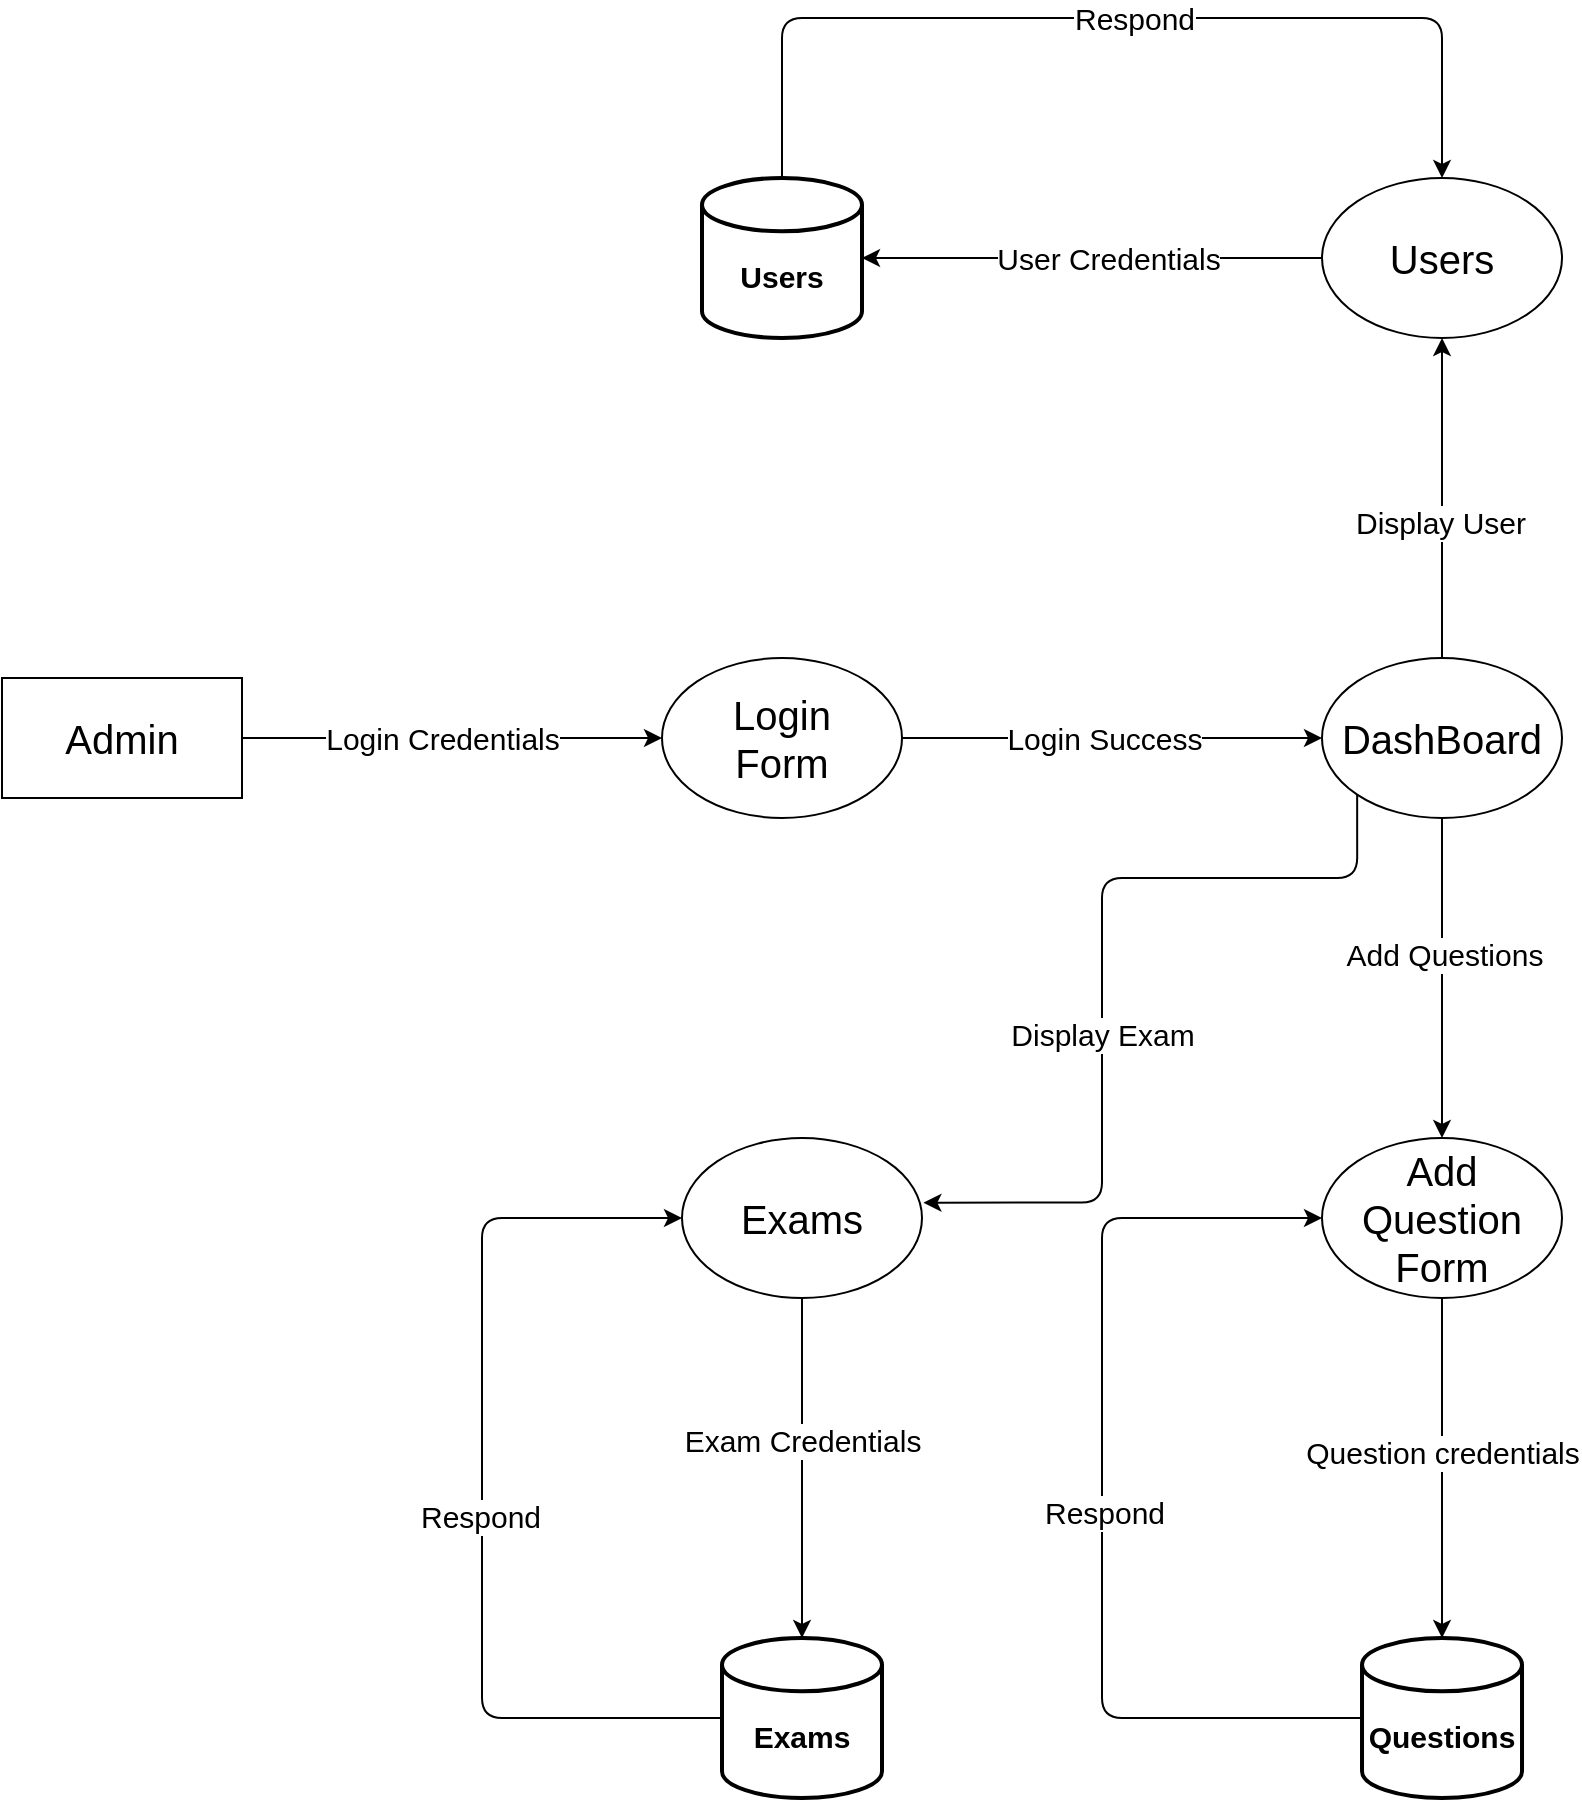 <mxfile version="24.5.3" type="device">
  <diagram name="Page-1" id="1IhoYlFtL5erMES3WMj8">
    <mxGraphModel dx="1600" dy="2053" grid="1" gridSize="10" guides="1" tooltips="1" connect="1" arrows="1" fold="1" page="1" pageScale="1" pageWidth="850" pageHeight="1100" background="none" math="0" shadow="0">
      <root>
        <mxCell id="0" />
        <mxCell id="1" parent="0" />
        <mxCell id="WGDnAh9ubJ5xFY3CZQTw-1" value="&lt;font style=&quot;font-size: 20px;&quot;&gt;Admin&lt;/font&gt;" style="rounded=0;whiteSpace=wrap;html=1;" parent="1" vertex="1">
          <mxGeometry x="230" y="250" width="120" height="60" as="geometry" />
        </mxCell>
        <mxCell id="WGDnAh9ubJ5xFY3CZQTw-8" value="&lt;font style=&quot;font-size: 20px;&quot;&gt;Login&lt;br&gt;Form&lt;/font&gt;" style="ellipse;whiteSpace=wrap;html=1;" parent="1" vertex="1">
          <mxGeometry x="560" y="240" width="120" height="80" as="geometry" />
        </mxCell>
        <mxCell id="WGDnAh9ubJ5xFY3CZQTw-11" value="" style="endArrow=classic;html=1;rounded=0;exitX=1;exitY=0.5;exitDx=0;exitDy=0;entryX=0;entryY=0.5;entryDx=0;entryDy=0;" parent="1" source="WGDnAh9ubJ5xFY3CZQTw-1" target="WGDnAh9ubJ5xFY3CZQTw-8" edge="1">
          <mxGeometry width="50" height="50" relative="1" as="geometry">
            <mxPoint x="620.0" y="280" as="sourcePoint" />
            <mxPoint x="620" y="240" as="targetPoint" />
          </mxGeometry>
        </mxCell>
        <mxCell id="WGDnAh9ubJ5xFY3CZQTw-12" value="&lt;font style=&quot;font-size: 15px;&quot;&gt;Login Credentials&lt;/font&gt;" style="edgeLabel;html=1;align=center;verticalAlign=middle;resizable=0;points=[];" parent="WGDnAh9ubJ5xFY3CZQTw-11" vertex="1" connectable="0">
          <mxGeometry x="-0.109" y="-1" relative="1" as="geometry">
            <mxPoint x="6" y="-1" as="offset" />
          </mxGeometry>
        </mxCell>
        <mxCell id="WGDnAh9ubJ5xFY3CZQTw-13" value="" style="endArrow=classic;html=1;rounded=0;exitX=1;exitY=0.5;exitDx=0;exitDy=0;entryX=0;entryY=0.5;entryDx=0;entryDy=0;" parent="1" source="WGDnAh9ubJ5xFY3CZQTw-8" target="WGDnAh9ubJ5xFY3CZQTw-15" edge="1">
          <mxGeometry width="50" height="50" relative="1" as="geometry">
            <mxPoint x="610" y="320" as="sourcePoint" />
            <mxPoint x="910" y="430" as="targetPoint" />
          </mxGeometry>
        </mxCell>
        <mxCell id="WGDnAh9ubJ5xFY3CZQTw-14" value="&lt;font style=&quot;font-size: 15px;&quot;&gt;Login Success&lt;/font&gt;" style="edgeLabel;html=1;align=center;verticalAlign=middle;resizable=0;points=[];" parent="WGDnAh9ubJ5xFY3CZQTw-13" vertex="1" connectable="0">
          <mxGeometry x="-0.088" y="2" relative="1" as="geometry">
            <mxPoint x="5" y="2" as="offset" />
          </mxGeometry>
        </mxCell>
        <mxCell id="WGDnAh9ubJ5xFY3CZQTw-15" value="&lt;font style=&quot;font-size: 20px;&quot;&gt;DashBoard&lt;/font&gt;" style="ellipse;whiteSpace=wrap;html=1;" parent="1" vertex="1">
          <mxGeometry x="890" y="240" width="120" height="80" as="geometry" />
        </mxCell>
        <mxCell id="WGDnAh9ubJ5xFY3CZQTw-29" value="" style="endArrow=classic;html=1;rounded=0;exitX=0.5;exitY=1;exitDx=0;exitDy=0;entryX=0.5;entryY=0;entryDx=0;entryDy=0;" parent="1" source="WGDnAh9ubJ5xFY3CZQTw-15" target="WGDnAh9ubJ5xFY3CZQTw-31" edge="1">
          <mxGeometry width="50" height="50" relative="1" as="geometry">
            <mxPoint x="650" y="400" as="sourcePoint" />
            <mxPoint x="950" y="480" as="targetPoint" />
          </mxGeometry>
        </mxCell>
        <mxCell id="WGDnAh9ubJ5xFY3CZQTw-30" value="&lt;font style=&quot;font-size: 15px;&quot;&gt;Add Questions&lt;/font&gt;" style="edgeLabel;html=1;align=center;verticalAlign=middle;resizable=0;points=[];" parent="WGDnAh9ubJ5xFY3CZQTw-29" vertex="1" connectable="0">
          <mxGeometry x="-0.151" y="1" relative="1" as="geometry">
            <mxPoint as="offset" />
          </mxGeometry>
        </mxCell>
        <mxCell id="WGDnAh9ubJ5xFY3CZQTw-31" value="&lt;font style=&quot;font-size: 20px;&quot;&gt;Add Question Form&lt;/font&gt;" style="ellipse;whiteSpace=wrap;html=1;" parent="1" vertex="1">
          <mxGeometry x="890" y="480" width="120" height="80" as="geometry" />
        </mxCell>
        <mxCell id="WGDnAh9ubJ5xFY3CZQTw-32" value="" style="endArrow=classic;html=1;rounded=0;exitX=0.5;exitY=1;exitDx=0;exitDy=0;entryX=0.5;entryY=0;entryDx=0;entryDy=0;entryPerimeter=0;" parent="1" source="WGDnAh9ubJ5xFY3CZQTw-31" target="WPfT527djzVd0vhF5WWD-3" edge="1">
          <mxGeometry width="50" height="50" relative="1" as="geometry">
            <mxPoint x="1000" y="490" as="sourcePoint" />
            <mxPoint x="950.005" y="730" as="targetPoint" />
          </mxGeometry>
        </mxCell>
        <mxCell id="WGDnAh9ubJ5xFY3CZQTw-34" value="&lt;font style=&quot;font-size: 15px;&quot;&gt;Question credentials&lt;/font&gt;" style="edgeLabel;html=1;align=center;verticalAlign=middle;resizable=0;points=[];" parent="WGDnAh9ubJ5xFY3CZQTw-32" vertex="1" connectable="0">
          <mxGeometry x="-0.096" relative="1" as="geometry">
            <mxPoint as="offset" />
          </mxGeometry>
        </mxCell>
        <mxCell id="mSggaUejxgYCqKv2JaUr-1" style="edgeStyle=orthogonalEdgeStyle;rounded=1;orthogonalLoop=1;jettySize=auto;html=1;exitX=0;exitY=0.5;exitDx=0;exitDy=0;entryX=0;entryY=0.5;entryDx=0;entryDy=0;exitPerimeter=0;" parent="1" source="WPfT527djzVd0vhF5WWD-3" target="WGDnAh9ubJ5xFY3CZQTw-31" edge="1">
          <mxGeometry relative="1" as="geometry">
            <Array as="points">
              <mxPoint x="780" y="770" />
              <mxPoint x="780" y="520" />
            </Array>
            <mxPoint x="866.67" y="755" as="sourcePoint" />
          </mxGeometry>
        </mxCell>
        <mxCell id="mSggaUejxgYCqKv2JaUr-2" value="&lt;font style=&quot;font-size: 15px;&quot;&gt;Respond&lt;/font&gt;" style="edgeLabel;html=1;align=center;verticalAlign=middle;resizable=0;points=[];" parent="mSggaUejxgYCqKv2JaUr-1" vertex="1" connectable="0">
          <mxGeometry x="-0.046" y="-1" relative="1" as="geometry">
            <mxPoint as="offset" />
          </mxGeometry>
        </mxCell>
        <mxCell id="WGDnAh9ubJ5xFY3CZQTw-41" value="" style="endArrow=classic;html=1;rounded=0;exitX=0.5;exitY=0;exitDx=0;exitDy=0;entryX=0.5;entryY=1;entryDx=0;entryDy=0;" parent="1" source="WGDnAh9ubJ5xFY3CZQTw-15" target="WGDnAh9ubJ5xFY3CZQTw-43" edge="1">
          <mxGeometry width="50" height="50" relative="1" as="geometry">
            <mxPoint x="949.57" y="240" as="sourcePoint" />
            <mxPoint x="949.57" y="80" as="targetPoint" />
          </mxGeometry>
        </mxCell>
        <mxCell id="WGDnAh9ubJ5xFY3CZQTw-42" value="&lt;font style=&quot;font-size: 15px;&quot;&gt;Display User&lt;/font&gt;" style="edgeLabel;html=1;align=center;verticalAlign=middle;resizable=0;points=[];" parent="WGDnAh9ubJ5xFY3CZQTw-41" vertex="1" connectable="0">
          <mxGeometry x="-0.151" y="1" relative="1" as="geometry">
            <mxPoint as="offset" />
          </mxGeometry>
        </mxCell>
        <mxCell id="WGDnAh9ubJ5xFY3CZQTw-43" value="&lt;font style=&quot;font-size: 20px;&quot;&gt;Users&lt;br&gt;&lt;/font&gt;" style="ellipse;whiteSpace=wrap;html=1;" parent="1" vertex="1">
          <mxGeometry x="890.01" width="120" height="80" as="geometry" />
        </mxCell>
        <mxCell id="WGDnAh9ubJ5xFY3CZQTw-45" value="" style="endArrow=classic;html=1;rounded=0;entryX=1;entryY=0.5;entryDx=0;entryDy=0;exitX=0;exitY=0.5;exitDx=0;exitDy=0;entryPerimeter=0;" parent="1" source="WGDnAh9ubJ5xFY3CZQTw-43" target="WPfT527djzVd0vhF5WWD-1" edge="1">
          <mxGeometry width="50" height="50" relative="1" as="geometry">
            <mxPoint x="840" y="70" as="sourcePoint" />
            <mxPoint x="703.34" y="40" as="targetPoint" />
          </mxGeometry>
        </mxCell>
        <mxCell id="WGDnAh9ubJ5xFY3CZQTw-46" value="&lt;span style=&quot;font-size: 15px;&quot;&gt;User Credentials&lt;/span&gt;" style="edgeLabel;html=1;align=center;verticalAlign=middle;resizable=0;points=[];" parent="WGDnAh9ubJ5xFY3CZQTw-45" vertex="1" connectable="0">
          <mxGeometry x="-0.068" relative="1" as="geometry">
            <mxPoint as="offset" />
          </mxGeometry>
        </mxCell>
        <mxCell id="WGDnAh9ubJ5xFY3CZQTw-47" value="" style="endArrow=classic;html=1;rounded=1;exitX=0.5;exitY=0;exitDx=0;exitDy=0;entryX=0.5;entryY=0;entryDx=0;entryDy=0;exitPerimeter=0;" parent="1" source="WPfT527djzVd0vhF5WWD-1" target="WGDnAh9ubJ5xFY3CZQTw-43" edge="1">
          <mxGeometry width="50" height="50" relative="1" as="geometry">
            <mxPoint x="620.005" y="15" as="sourcePoint" />
            <mxPoint x="790" y="-20" as="targetPoint" />
            <Array as="points">
              <mxPoint x="620" y="-80" />
              <mxPoint x="950" y="-80" />
            </Array>
          </mxGeometry>
        </mxCell>
        <mxCell id="WGDnAh9ubJ5xFY3CZQTw-48" value="&lt;font style=&quot;font-size: 15px;&quot;&gt;Respond&lt;/font&gt;" style="edgeLabel;html=1;align=center;verticalAlign=middle;resizable=0;points=[];" parent="WGDnAh9ubJ5xFY3CZQTw-47" vertex="1" connectable="0">
          <mxGeometry x="0.043" relative="1" as="geometry">
            <mxPoint as="offset" />
          </mxGeometry>
        </mxCell>
        <mxCell id="WGDnAh9ubJ5xFY3CZQTw-51" value="&lt;font style=&quot;font-size: 20px;&quot;&gt;Exams&lt;/font&gt;" style="ellipse;whiteSpace=wrap;html=1;" parent="1" vertex="1">
          <mxGeometry x="570" y="480" width="120" height="80" as="geometry" />
        </mxCell>
        <mxCell id="WGDnAh9ubJ5xFY3CZQTw-66" style="edgeStyle=orthogonalEdgeStyle;rounded=1;orthogonalLoop=1;jettySize=auto;html=1;exitX=0;exitY=0.5;exitDx=0;exitDy=0;entryX=0;entryY=0.5;entryDx=0;entryDy=0;exitPerimeter=0;" parent="1" source="WPfT527djzVd0vhF5WWD-2" target="WGDnAh9ubJ5xFY3CZQTw-51" edge="1">
          <mxGeometry relative="1" as="geometry">
            <Array as="points">
              <mxPoint x="470" y="770" />
              <mxPoint x="470" y="520" />
            </Array>
            <mxPoint x="536.67" y="755" as="sourcePoint" />
          </mxGeometry>
        </mxCell>
        <mxCell id="WGDnAh9ubJ5xFY3CZQTw-67" value="&lt;font style=&quot;font-size: 15px;&quot;&gt;Respond&lt;/font&gt;" style="edgeLabel;html=1;align=center;verticalAlign=middle;resizable=0;points=[];" parent="WGDnAh9ubJ5xFY3CZQTw-66" vertex="1" connectable="0">
          <mxGeometry x="-0.058" y="1" relative="1" as="geometry">
            <mxPoint as="offset" />
          </mxGeometry>
        </mxCell>
        <mxCell id="WGDnAh9ubJ5xFY3CZQTw-58" style="edgeStyle=orthogonalEdgeStyle;rounded=1;orthogonalLoop=1;jettySize=auto;html=1;exitX=0;exitY=1;exitDx=0;exitDy=0;entryX=1.006;entryY=0.404;entryDx=0;entryDy=0;entryPerimeter=0;" parent="1" source="WGDnAh9ubJ5xFY3CZQTw-15" target="WGDnAh9ubJ5xFY3CZQTw-51" edge="1">
          <mxGeometry relative="1" as="geometry">
            <Array as="points">
              <mxPoint x="908" y="350" />
              <mxPoint x="780" y="350" />
              <mxPoint x="780" y="512" />
            </Array>
          </mxGeometry>
        </mxCell>
        <mxCell id="WGDnAh9ubJ5xFY3CZQTw-61" value="&lt;font style=&quot;font-size: 15px;&quot;&gt;Display Exam&lt;/font&gt;" style="edgeLabel;html=1;align=center;verticalAlign=middle;resizable=0;points=[];" parent="WGDnAh9ubJ5xFY3CZQTw-58" vertex="1" connectable="0">
          <mxGeometry x="0.177" relative="1" as="geometry">
            <mxPoint as="offset" />
          </mxGeometry>
        </mxCell>
        <mxCell id="WGDnAh9ubJ5xFY3CZQTw-65" value="" style="endArrow=classic;html=1;rounded=0;exitX=0.5;exitY=1;exitDx=0;exitDy=0;entryX=0.5;entryY=0;entryDx=0;entryDy=0;entryPerimeter=0;" parent="1" source="WGDnAh9ubJ5xFY3CZQTw-51" target="WPfT527djzVd0vhF5WWD-2" edge="1">
          <mxGeometry width="50" height="50" relative="1" as="geometry">
            <mxPoint x="610" y="730" as="sourcePoint" />
            <mxPoint x="630.005" y="729.5" as="targetPoint" />
          </mxGeometry>
        </mxCell>
        <mxCell id="WGDnAh9ubJ5xFY3CZQTw-70" value="&lt;font style=&quot;font-size: 15px;&quot;&gt;Exam Credentials&lt;/font&gt;" style="edgeLabel;html=1;align=center;verticalAlign=middle;resizable=0;points=[];" parent="WGDnAh9ubJ5xFY3CZQTw-65" vertex="1" connectable="0">
          <mxGeometry x="0.018" relative="1" as="geometry">
            <mxPoint y="-16" as="offset" />
          </mxGeometry>
        </mxCell>
        <mxCell id="WPfT527djzVd0vhF5WWD-1" value="&lt;div style=&quot;font-size: 15px;&quot;&gt;&lt;font style=&quot;font-size: 15px;&quot;&gt;&lt;b&gt;&lt;br&gt;&lt;/b&gt;&lt;/font&gt;&lt;/div&gt;&lt;font style=&quot;font-size: 15px;&quot;&gt;&lt;b&gt;Users&lt;/b&gt;&lt;/font&gt;" style="strokeWidth=2;html=1;shape=mxgraph.flowchart.database;whiteSpace=wrap;" parent="1" vertex="1">
          <mxGeometry x="580" width="80" height="80" as="geometry" />
        </mxCell>
        <mxCell id="WPfT527djzVd0vhF5WWD-2" value="&lt;div style=&quot;font-size: 15px;&quot;&gt;&lt;font style=&quot;font-size: 15px;&quot;&gt;&lt;b&gt;&lt;br&gt;&lt;/b&gt;&lt;/font&gt;&lt;/div&gt;&lt;div style=&quot;font-size: 15px;&quot;&gt;&lt;span style=&quot;background-color: initial;&quot;&gt;&lt;font style=&quot;font-size: 15px;&quot;&gt;&lt;b&gt;Exams&lt;/b&gt;&lt;/font&gt;&lt;/span&gt;&lt;br&gt;&lt;/div&gt;" style="strokeWidth=2;html=1;shape=mxgraph.flowchart.database;whiteSpace=wrap;" parent="1" vertex="1">
          <mxGeometry x="590" y="730" width="80" height="80" as="geometry" />
        </mxCell>
        <mxCell id="WPfT527djzVd0vhF5WWD-3" value="&lt;div style=&quot;font-size: 15px;&quot;&gt;&lt;font style=&quot;font-size: 15px;&quot;&gt;&lt;b&gt;&lt;br&gt;&lt;/b&gt;&lt;/font&gt;&lt;/div&gt;&lt;div style=&quot;font-size: 15px;&quot;&gt;&lt;font style=&quot;font-size: 15px;&quot;&gt;&lt;b&gt;Questions&lt;/b&gt;&lt;/font&gt;&lt;/div&gt;" style="strokeWidth=2;html=1;shape=mxgraph.flowchart.database;whiteSpace=wrap;" parent="1" vertex="1">
          <mxGeometry x="910.01" y="730" width="80" height="80" as="geometry" />
        </mxCell>
      </root>
    </mxGraphModel>
  </diagram>
</mxfile>
